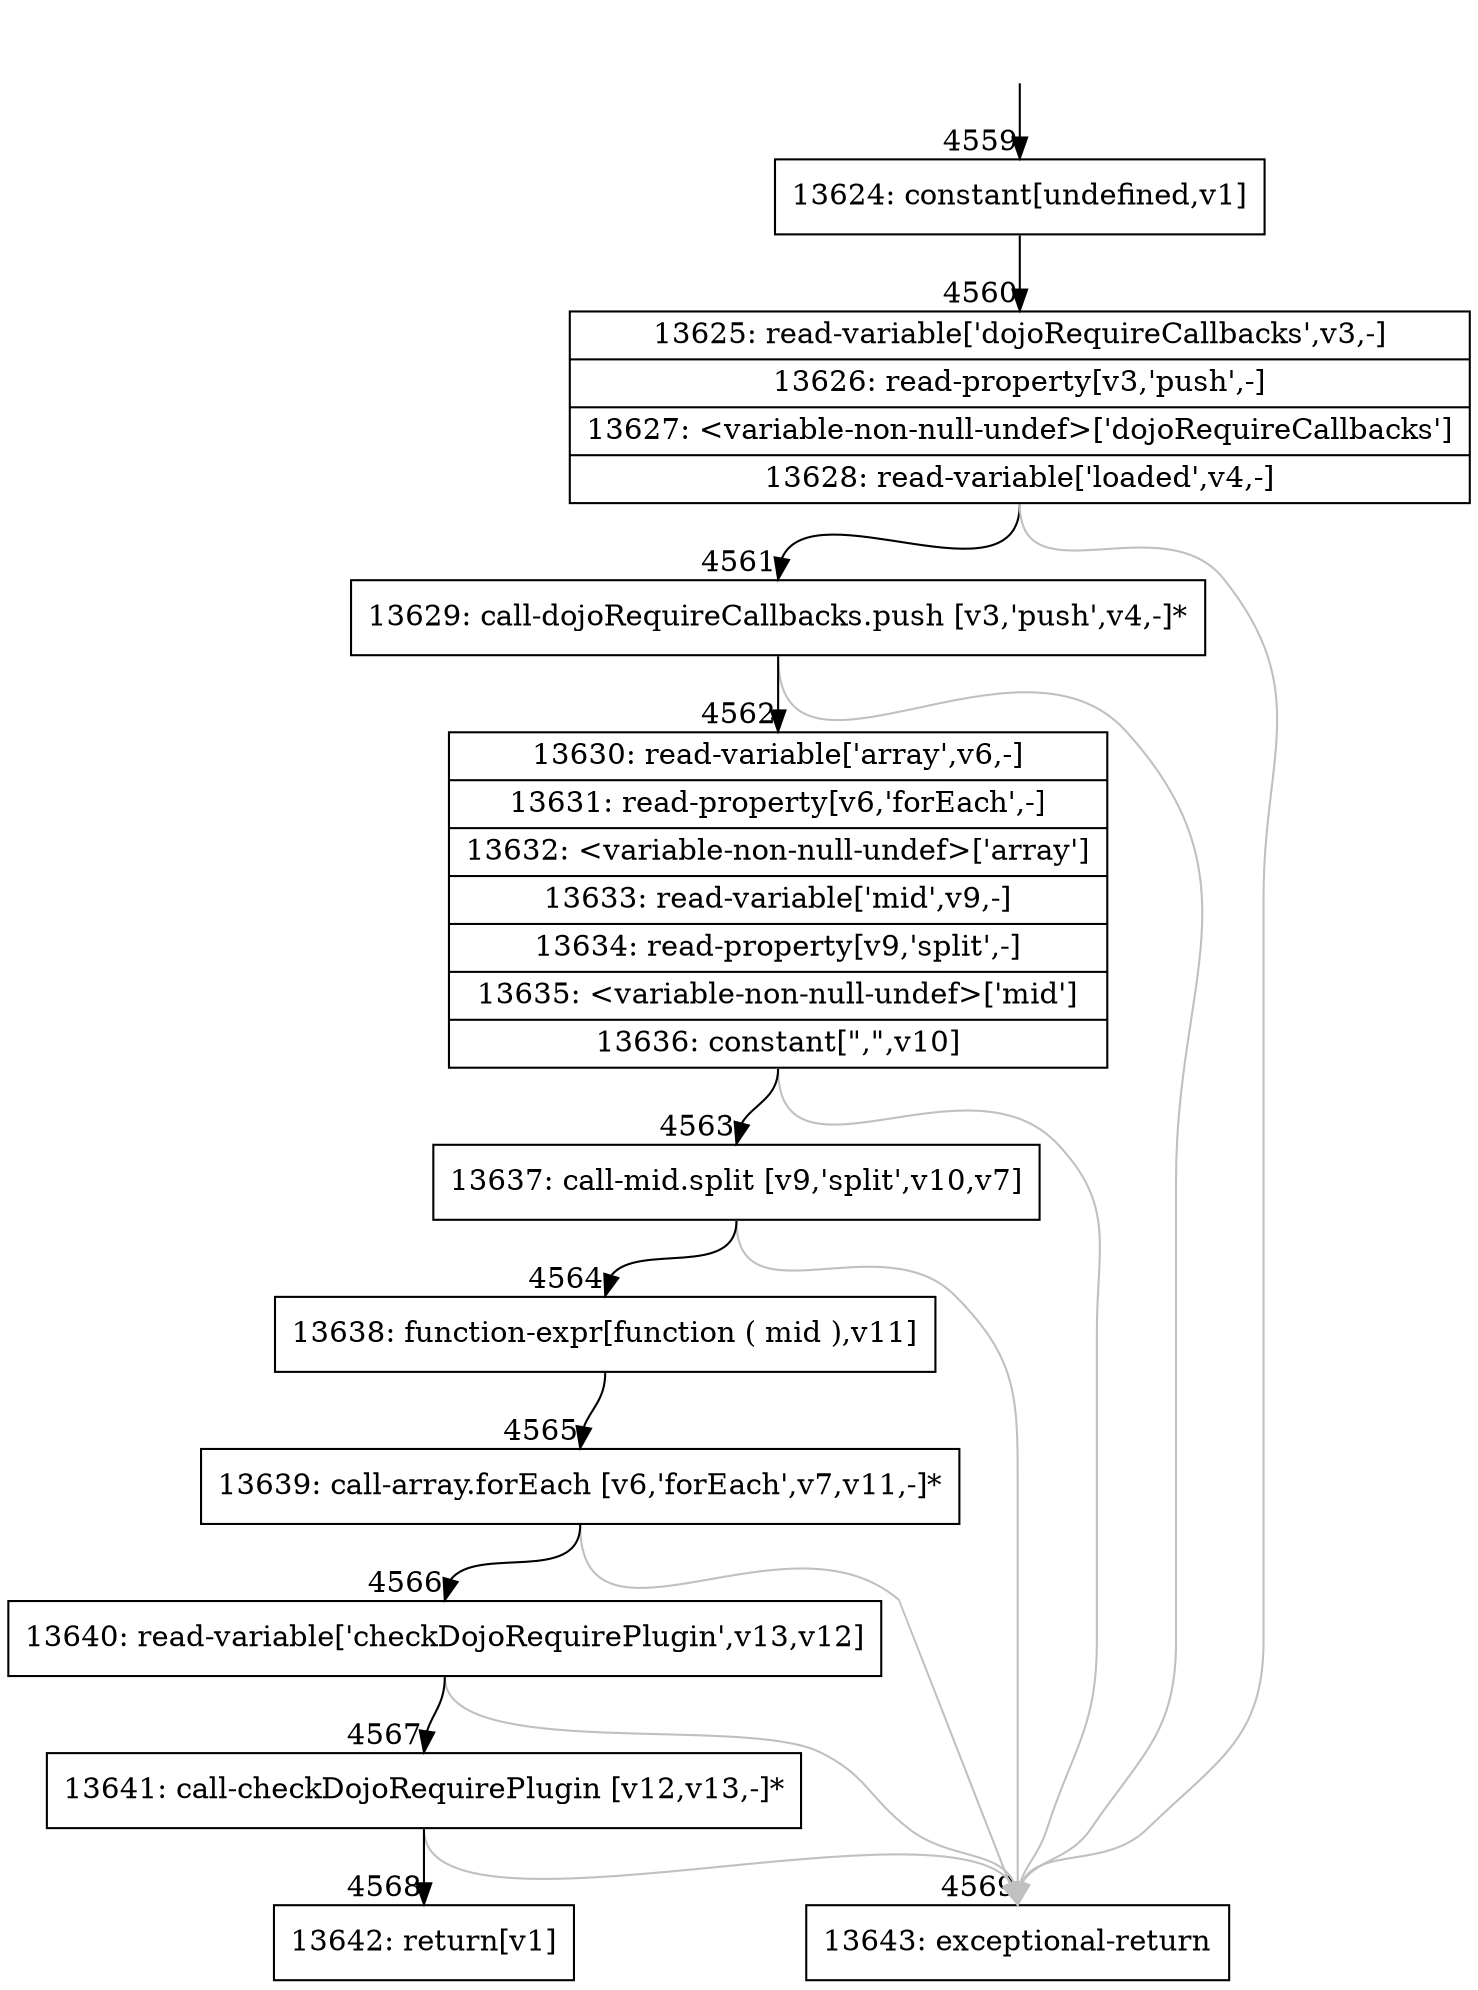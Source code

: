 digraph {
rankdir="TD"
BB_entry330[shape=none,label=""];
BB_entry330 -> BB4559 [tailport=s, headport=n, headlabel="    4559"]
BB4559 [shape=record label="{13624: constant[undefined,v1]}" ] 
BB4559 -> BB4560 [tailport=s, headport=n, headlabel="      4560"]
BB4560 [shape=record label="{13625: read-variable['dojoRequireCallbacks',v3,-]|13626: read-property[v3,'push',-]|13627: \<variable-non-null-undef\>['dojoRequireCallbacks']|13628: read-variable['loaded',v4,-]}" ] 
BB4560 -> BB4561 [tailport=s, headport=n, headlabel="      4561"]
BB4560 -> BB4569 [tailport=s, headport=n, color=gray, headlabel="      4569"]
BB4561 [shape=record label="{13629: call-dojoRequireCallbacks.push [v3,'push',v4,-]*}" ] 
BB4561 -> BB4562 [tailport=s, headport=n, headlabel="      4562"]
BB4561 -> BB4569 [tailport=s, headport=n, color=gray]
BB4562 [shape=record label="{13630: read-variable['array',v6,-]|13631: read-property[v6,'forEach',-]|13632: \<variable-non-null-undef\>['array']|13633: read-variable['mid',v9,-]|13634: read-property[v9,'split',-]|13635: \<variable-non-null-undef\>['mid']|13636: constant[\",\",v10]}" ] 
BB4562 -> BB4563 [tailport=s, headport=n, headlabel="      4563"]
BB4562 -> BB4569 [tailport=s, headport=n, color=gray]
BB4563 [shape=record label="{13637: call-mid.split [v9,'split',v10,v7]}" ] 
BB4563 -> BB4564 [tailport=s, headport=n, headlabel="      4564"]
BB4563 -> BB4569 [tailport=s, headport=n, color=gray]
BB4564 [shape=record label="{13638: function-expr[function ( mid ),v11]}" ] 
BB4564 -> BB4565 [tailport=s, headport=n, headlabel="      4565"]
BB4565 [shape=record label="{13639: call-array.forEach [v6,'forEach',v7,v11,-]*}" ] 
BB4565 -> BB4566 [tailport=s, headport=n, headlabel="      4566"]
BB4565 -> BB4569 [tailport=s, headport=n, color=gray]
BB4566 [shape=record label="{13640: read-variable['checkDojoRequirePlugin',v13,v12]}" ] 
BB4566 -> BB4567 [tailport=s, headport=n, headlabel="      4567"]
BB4566 -> BB4569 [tailport=s, headport=n, color=gray]
BB4567 [shape=record label="{13641: call-checkDojoRequirePlugin [v12,v13,-]*}" ] 
BB4567 -> BB4568 [tailport=s, headport=n, headlabel="      4568"]
BB4567 -> BB4569 [tailport=s, headport=n, color=gray]
BB4568 [shape=record label="{13642: return[v1]}" ] 
BB4569 [shape=record label="{13643: exceptional-return}" ] 
//#$~ 6279
}
